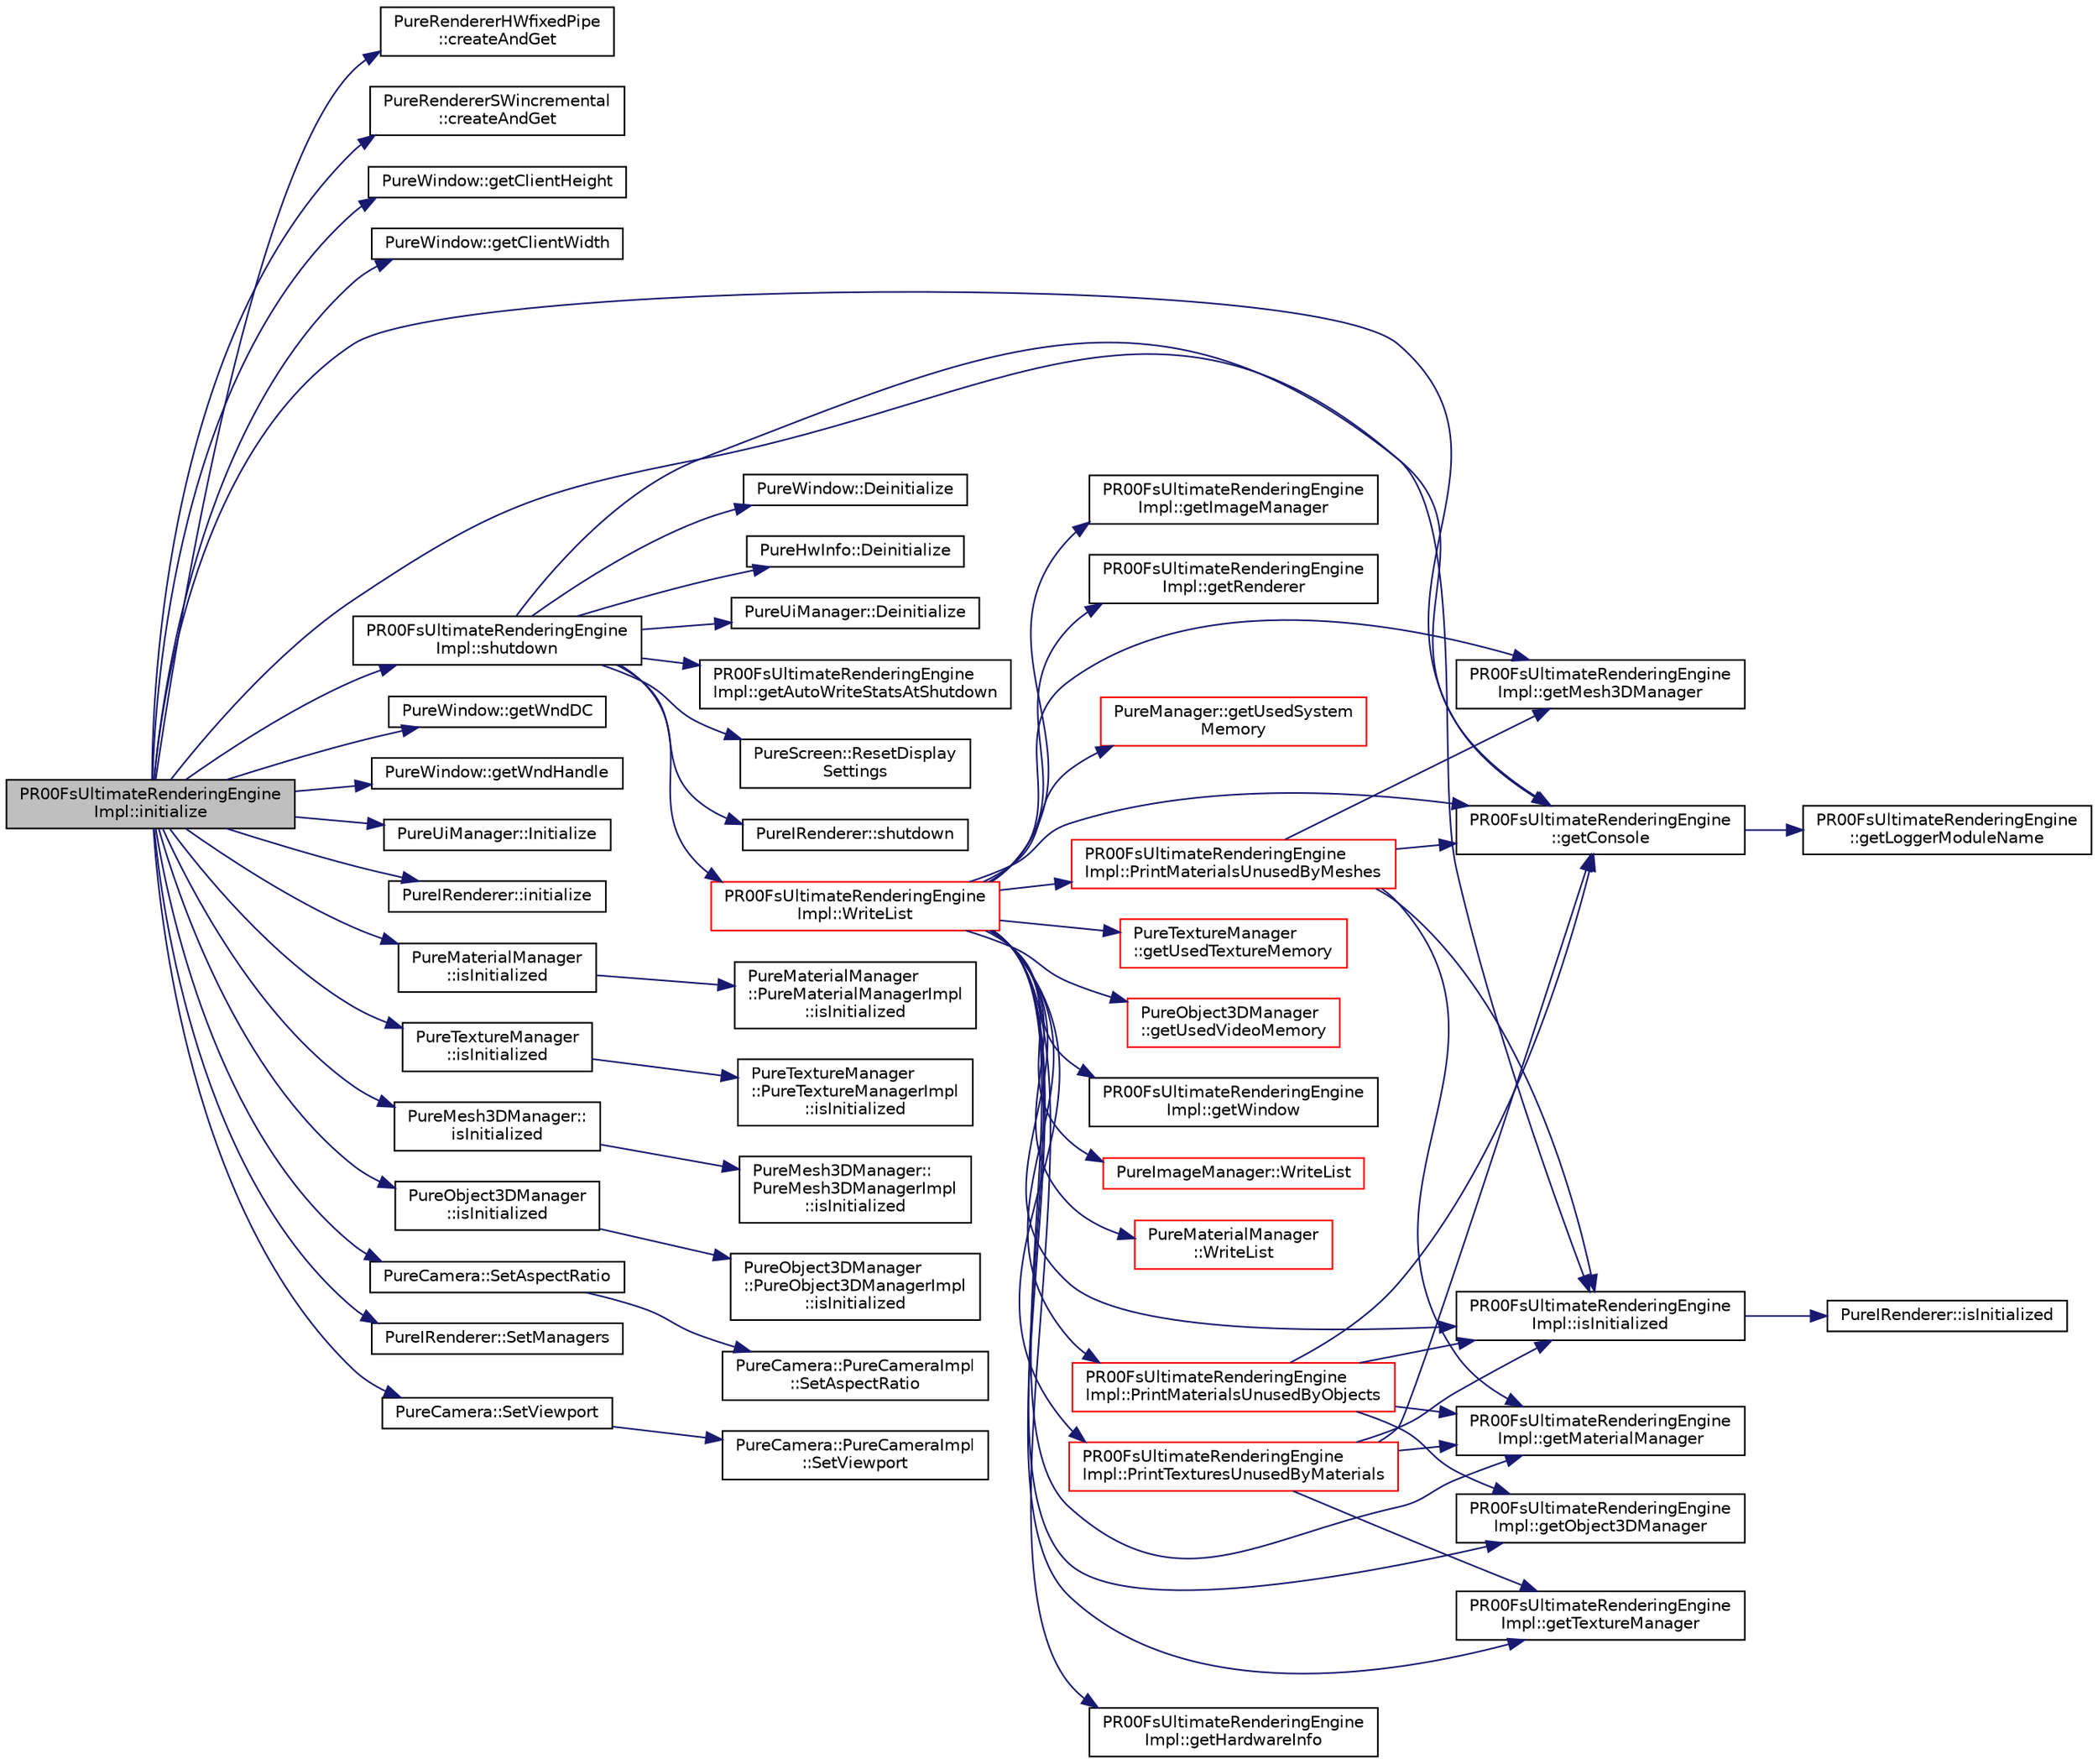 digraph "PR00FsUltimateRenderingEngineImpl::initialize"
{
 // LATEX_PDF_SIZE
  edge [fontname="Helvetica",fontsize="10",labelfontname="Helvetica",labelfontsize="10"];
  node [fontname="Helvetica",fontsize="10",shape=record];
  rankdir="LR";
  Node1 [label="PR00FsUltimateRenderingEngine\lImpl::initialize",height=0.2,width=0.4,color="black", fillcolor="grey75", style="filled", fontcolor="black",tooltip="Initializes the engine."];
  Node1 -> Node2 [color="midnightblue",fontsize="10",style="solid",fontname="Helvetica"];
  Node2 [label="PureRendererHWfixedPipe\l::createAndGet",height=0.2,width=0.4,color="black", fillcolor="white", style="filled",URL="$class_pure_renderer_h_wfixed_pipe.html#a86ddb7565408057d44ebb7e72ac2dd10",tooltip="Creates and gets the singleton implementation instance."];
  Node1 -> Node3 [color="midnightblue",fontsize="10",style="solid",fontname="Helvetica"];
  Node3 [label="PureRendererSWincremental\l::createAndGet",height=0.2,width=0.4,color="black", fillcolor="white", style="filled",URL="$class_pure_renderer_s_wincremental.html#a73f104b4d9a6820b4c702ac4c1bc7da9",tooltip="Creates and gets the singleton implementation instance."];
  Node1 -> Node4 [color="midnightblue",fontsize="10",style="solid",fontname="Helvetica"];
  Node4 [label="PureWindow::getClientHeight",height=0.2,width=0.4,color="black", fillcolor="white", style="filled",URL="$class_pure_window.html#ac45c4ecfcf2411975b265a8f1ebc0e74",tooltip="Gets window client height."];
  Node1 -> Node5 [color="midnightblue",fontsize="10",style="solid",fontname="Helvetica"];
  Node5 [label="PureWindow::getClientWidth",height=0.2,width=0.4,color="black", fillcolor="white", style="filled",URL="$class_pure_window.html#a17a6bb6929ca4bb00c1d7345c279833e",tooltip="Gets window client width."];
  Node1 -> Node6 [color="midnightblue",fontsize="10",style="solid",fontname="Helvetica"];
  Node6 [label="PR00FsUltimateRenderingEngine\l::getConsole",height=0.2,width=0.4,color="black", fillcolor="white", style="filled",URL="$class_p_r00_fs_ultimate_rendering_engine.html#a5bcf1d9cc74a732a647fa4138f74f476",tooltip="Returns access to console preset with logger module name as this class."];
  Node6 -> Node7 [color="midnightblue",fontsize="10",style="solid",fontname="Helvetica"];
  Node7 [label="PR00FsUltimateRenderingEngine\l::getLoggerModuleName",height=0.2,width=0.4,color="black", fillcolor="white", style="filled",URL="$class_p_r00_fs_ultimate_rendering_engine.html#a95bc1e80a8e0a3fbdc0d0b57cd7197a6",tooltip="Returns the logger module name of this class."];
  Node1 -> Node8 [color="midnightblue",fontsize="10",style="solid",fontname="Helvetica"];
  Node8 [label="PureWindow::getWndDC",height=0.2,width=0.4,color="black", fillcolor="white", style="filled",URL="$class_pure_window.html#a1500b7409a36e5f1ecc695c34e09d7df",tooltip="Gets window Device Context."];
  Node1 -> Node9 [color="midnightblue",fontsize="10",style="solid",fontname="Helvetica"];
  Node9 [label="PureWindow::getWndHandle",height=0.2,width=0.4,color="black", fillcolor="white", style="filled",URL="$class_pure_window.html#a000a92c761c0c626cbf94bec21bcd5f6",tooltip="Gets window handle."];
  Node1 -> Node10 [color="midnightblue",fontsize="10",style="solid",fontname="Helvetica"];
  Node10 [label="PureUiManager::Initialize",height=0.2,width=0.4,color="black", fillcolor="white", style="filled",URL="$class_pure_ui_manager.html#a16efb1cd96f0dc5f434d0b0399942a06",tooltip="Sets members to real values within the singleton instance."];
  Node1 -> Node11 [color="midnightblue",fontsize="10",style="solid",fontname="Helvetica"];
  Node11 [label="PureIRenderer::initialize",height=0.2,width=0.4,color="black", fillcolor="white", style="filled",URL="$class_pure_i_renderer.html#a05693b42f303a20496b67cf384fbddce",tooltip="Initializes the renderer."];
  Node1 -> Node12 [color="midnightblue",fontsize="10",style="solid",fontname="Helvetica"];
  Node12 [label="PureMaterialManager\l::isInitialized",height=0.2,width=0.4,color="black", fillcolor="white", style="filled",URL="$class_pure_material_manager.html#a35295b422932bd49b3a9bb70983b918e",tooltip="Tells whether the object is correctly initialized or not."];
  Node12 -> Node13 [color="midnightblue",fontsize="10",style="solid",fontname="Helvetica"];
  Node13 [label="PureMaterialManager\l::PureMaterialManagerImpl\l::isInitialized",height=0.2,width=0.4,color="black", fillcolor="white", style="filled",URL="$class_pure_material_manager_1_1_pure_material_manager_impl.html#a85a8aa22844fc806a718455e4c37b65e",tooltip=" "];
  Node1 -> Node14 [color="midnightblue",fontsize="10",style="solid",fontname="Helvetica"];
  Node14 [label="PureTextureManager\l::isInitialized",height=0.2,width=0.4,color="black", fillcolor="white", style="filled",URL="$class_pure_texture_manager.html#ad7f1b846ed45e8b8f89197c807778d05",tooltip="Tells whether the object is correctly initialized or not."];
  Node14 -> Node15 [color="midnightblue",fontsize="10",style="solid",fontname="Helvetica"];
  Node15 [label="PureTextureManager\l::PureTextureManagerImpl\l::isInitialized",height=0.2,width=0.4,color="black", fillcolor="white", style="filled",URL="$class_pure_texture_manager_1_1_pure_texture_manager_impl.html#a9aec3fc2a58e82b03d3e0d79eaacc8be",tooltip=" "];
  Node1 -> Node16 [color="midnightblue",fontsize="10",style="solid",fontname="Helvetica"];
  Node16 [label="PureMesh3DManager::\lisInitialized",height=0.2,width=0.4,color="black", fillcolor="white", style="filled",URL="$class_pure_mesh3_d_manager.html#a82227b66213144b3892ab5bea6242d00",tooltip="Tells whether the object is correctly initialized or not."];
  Node16 -> Node17 [color="midnightblue",fontsize="10",style="solid",fontname="Helvetica"];
  Node17 [label="PureMesh3DManager::\lPureMesh3DManagerImpl\l::isInitialized",height=0.2,width=0.4,color="black", fillcolor="white", style="filled",URL="$class_pure_mesh3_d_manager_1_1_pure_mesh3_d_manager_impl.html#a3d70978c68d1a0c3b95feae7b6f381ae",tooltip=" "];
  Node1 -> Node18 [color="midnightblue",fontsize="10",style="solid",fontname="Helvetica"];
  Node18 [label="PureObject3DManager\l::isInitialized",height=0.2,width=0.4,color="black", fillcolor="white", style="filled",URL="$class_pure_object3_d_manager.html#a8b3e0a385c1c047f521492779dd9d948",tooltip="Tells whether the manager is correctly initialized or not."];
  Node18 -> Node19 [color="midnightblue",fontsize="10",style="solid",fontname="Helvetica"];
  Node19 [label="PureObject3DManager\l::PureObject3DManagerImpl\l::isInitialized",height=0.2,width=0.4,color="black", fillcolor="white", style="filled",URL="$class_pure_object3_d_manager_1_1_pure_object3_d_manager_impl.html#a4740f60d9892ee3709c6df6b854f7a18",tooltip=" "];
  Node1 -> Node20 [color="midnightblue",fontsize="10",style="solid",fontname="Helvetica"];
  Node20 [label="PR00FsUltimateRenderingEngine\lImpl::isInitialized",height=0.2,width=0.4,color="black", fillcolor="white", style="filled",URL="$class_p_r00_fs_ultimate_rendering_engine_impl.html#aee0addbb450f00c2dc8c57530cac7b8c",tooltip="Gets the state of the engine."];
  Node20 -> Node21 [color="midnightblue",fontsize="10",style="solid",fontname="Helvetica"];
  Node21 [label="PureIRenderer::isInitialized",height=0.2,width=0.4,color="black", fillcolor="white", style="filled",URL="$class_pure_i_renderer.html#ad241be1a3da0de7abb0655f5aa39e21f",tooltip="Gets the state of the renderer."];
  Node1 -> Node22 [color="midnightblue",fontsize="10",style="solid",fontname="Helvetica"];
  Node22 [label="PureCamera::SetAspectRatio",height=0.2,width=0.4,color="black", fillcolor="white", style="filled",URL="$class_pure_camera.html#a283987ed71affb9135a093541e61c00b",tooltip="Sets the camera's aspect ratio (usually viewport width / height)."];
  Node22 -> Node23 [color="midnightblue",fontsize="10",style="solid",fontname="Helvetica"];
  Node23 [label="PureCamera::PureCameraImpl\l::SetAspectRatio",height=0.2,width=0.4,color="black", fillcolor="white", style="filled",URL="$class_pure_camera_1_1_pure_camera_impl.html#a7fda80e7e0edaf8533d6f764bee8b31c",tooltip=" "];
  Node1 -> Node24 [color="midnightblue",fontsize="10",style="solid",fontname="Helvetica"];
  Node24 [label="PureIRenderer::SetManagers",height=0.2,width=0.4,color="black", fillcolor="white", style="filled",URL="$class_pure_i_renderer.html#a0542732179a061a0c975e5ecb971c912",tooltip="This should be called after initialization, prior to first call to RenderScene()."];
  Node1 -> Node25 [color="midnightblue",fontsize="10",style="solid",fontname="Helvetica"];
  Node25 [label="PureCamera::SetViewport",height=0.2,width=0.4,color="black", fillcolor="white", style="filled",URL="$class_pure_camera.html#a8aa2a4ed2a95b89493a457267adf142d",tooltip="Sets viewport position and size."];
  Node25 -> Node26 [color="midnightblue",fontsize="10",style="solid",fontname="Helvetica"];
  Node26 [label="PureCamera::PureCameraImpl\l::SetViewport",height=0.2,width=0.4,color="black", fillcolor="white", style="filled",URL="$class_pure_camera_1_1_pure_camera_impl.html#a68577ac653d5d208e8661b2a10b55625",tooltip=" "];
  Node1 -> Node27 [color="midnightblue",fontsize="10",style="solid",fontname="Helvetica"];
  Node27 [label="PR00FsUltimateRenderingEngine\lImpl::shutdown",height=0.2,width=0.4,color="black", fillcolor="white", style="filled",URL="$class_p_r00_fs_ultimate_rendering_engine_impl.html#a8fcc5a3bccf30769a1a312f903d4a321",tooltip="This stops the engine."];
  Node27 -> Node28 [color="midnightblue",fontsize="10",style="solid",fontname="Helvetica"];
  Node28 [label="PureWindow::Deinitialize",height=0.2,width=0.4,color="black", fillcolor="white", style="filled",URL="$class_pure_window.html#a7d8914f933169c9053561f72fcb219b5",tooltip="This deletes the window, then initialize() can be called again later."];
  Node27 -> Node29 [color="midnightblue",fontsize="10",style="solid",fontname="Helvetica"];
  Node29 [label="PureHwInfo::Deinitialize",height=0.2,width=0.4,color="black", fillcolor="white", style="filled",URL="$class_pure_hw_info.html#ae804908d8165b712ceb48d58598d0f96",tooltip="Deinitializes the singleton instance."];
  Node27 -> Node30 [color="midnightblue",fontsize="10",style="solid",fontname="Helvetica"];
  Node30 [label="PureUiManager::Deinitialize",height=0.2,width=0.4,color="black", fillcolor="white", style="filled",URL="$class_pure_ui_manager.html#a5d179749ae2c7578bddd4fcb9a308742",tooltip="This deletes all UI elements and allocated resources, Initialize() can be called again later."];
  Node27 -> Node31 [color="midnightblue",fontsize="10",style="solid",fontname="Helvetica"];
  Node31 [label="PR00FsUltimateRenderingEngine\lImpl::getAutoWriteStatsAtShutdown",height=0.2,width=0.4,color="black", fillcolor="white", style="filled",URL="$class_p_r00_fs_ultimate_rendering_engine_impl.html#a9cf79fd87de0679d654d196c77f1b2b1",tooltip="Checks if invoke of WriteList() would happen at the beginning of shutdown()."];
  Node27 -> Node6 [color="midnightblue",fontsize="10",style="solid",fontname="Helvetica"];
  Node27 -> Node32 [color="midnightblue",fontsize="10",style="solid",fontname="Helvetica"];
  Node32 [label="PureScreen::ResetDisplay\lSettings",height=0.2,width=0.4,color="black", fillcolor="white", style="filled",URL="$class_pure_screen.html#a23c2e1349518c27ae174f32fd539b024",tooltip="Resets the original display settings."];
  Node27 -> Node33 [color="midnightblue",fontsize="10",style="solid",fontname="Helvetica"];
  Node33 [label="PureIRenderer::shutdown",height=0.2,width=0.4,color="black", fillcolor="white", style="filled",URL="$class_pure_i_renderer.html#aa3cf349f04d0336a30c5d7a8b90fb0b5",tooltip="This stops the renderer."];
  Node27 -> Node34 [color="midnightblue",fontsize="10",style="solid",fontname="Helvetica"];
  Node34 [label="PR00FsUltimateRenderingEngine\lImpl::WriteList",height=0.2,width=0.4,color="red", fillcolor="white", style="filled",URL="$class_p_r00_fs_ultimate_rendering_engine_impl.html#a8b8d42c3a58e4292056073da53596824",tooltip="Invoke WriteList() of all children instances."];
  Node34 -> Node6 [color="midnightblue",fontsize="10",style="solid",fontname="Helvetica"];
  Node34 -> Node35 [color="midnightblue",fontsize="10",style="solid",fontname="Helvetica"];
  Node35 [label="PR00FsUltimateRenderingEngine\lImpl::getHardwareInfo",height=0.2,width=0.4,color="black", fillcolor="white", style="filled",URL="$class_p_r00_fs_ultimate_rendering_engine_impl.html#a0687de26bbab56b909d7a44f85074ee3",tooltip="Get access to hardware information."];
  Node34 -> Node36 [color="midnightblue",fontsize="10",style="solid",fontname="Helvetica"];
  Node36 [label="PR00FsUltimateRenderingEngine\lImpl::getImageManager",height=0.2,width=0.4,color="black", fillcolor="white", style="filled",URL="$class_p_r00_fs_ultimate_rendering_engine_impl.html#a3b3506ee1874925e3e9f88be686e1e8b",tooltip="Get access to image handler functions."];
  Node34 -> Node37 [color="midnightblue",fontsize="10",style="solid",fontname="Helvetica"];
  Node37 [label="PR00FsUltimateRenderingEngine\lImpl::getMaterialManager",height=0.2,width=0.4,color="black", fillcolor="white", style="filled",URL="$class_p_r00_fs_ultimate_rendering_engine_impl.html#a505a8e844b86a454aee09979647e00db",tooltip="Get access to material handler functions."];
  Node34 -> Node38 [color="midnightblue",fontsize="10",style="solid",fontname="Helvetica"];
  Node38 [label="PR00FsUltimateRenderingEngine\lImpl::getMesh3DManager",height=0.2,width=0.4,color="black", fillcolor="white", style="filled",URL="$class_p_r00_fs_ultimate_rendering_engine_impl.html#a5e000c1965e2d401186a0df6fa9e5413",tooltip="Get access to Mesh3D handler functions."];
  Node34 -> Node39 [color="midnightblue",fontsize="10",style="solid",fontname="Helvetica"];
  Node39 [label="PR00FsUltimateRenderingEngine\lImpl::getObject3DManager",height=0.2,width=0.4,color="black", fillcolor="white", style="filled",URL="$class_p_r00_fs_ultimate_rendering_engine_impl.html#ae2fbde96c3793f18116b5e77a345a9a8",tooltip="Get access to Object3D handler functions."];
  Node34 -> Node40 [color="midnightblue",fontsize="10",style="solid",fontname="Helvetica"];
  Node40 [label="PR00FsUltimateRenderingEngine\lImpl::getRenderer",height=0.2,width=0.4,color="black", fillcolor="white", style="filled",URL="$class_p_r00_fs_ultimate_rendering_engine_impl.html#ada925ee7409e3382531456039127dd73",tooltip="Get access to the selected renderer."];
  Node34 -> Node41 [color="midnightblue",fontsize="10",style="solid",fontname="Helvetica"];
  Node41 [label="PR00FsUltimateRenderingEngine\lImpl::getTextureManager",height=0.2,width=0.4,color="black", fillcolor="white", style="filled",URL="$class_p_r00_fs_ultimate_rendering_engine_impl.html#abd818112cc75ceff172d4a503a51bd68",tooltip="Get access to texture handler functions."];
  Node34 -> Node42 [color="midnightblue",fontsize="10",style="solid",fontname="Helvetica"];
  Node42 [label="PureManager::getUsedSystem\lMemory",height=0.2,width=0.4,color="red", fillcolor="white", style="filled",URL="$class_pure_manager.html#a5dab602841941076717e001ec875b5a0",tooltip="Gets the amount of allocated system memory for all manageds owner by this manager."];
  Node34 -> Node44 [color="midnightblue",fontsize="10",style="solid",fontname="Helvetica"];
  Node44 [label="PureTextureManager\l::getUsedTextureMemory",height=0.2,width=0.4,color="red", fillcolor="white", style="filled",URL="$class_pure_texture_manager.html#a60abc93f3d9915ca740ad1246ad38804",tooltip="Gets the total amount of allocated VRAM by all of the textures."];
  Node34 -> Node48 [color="midnightblue",fontsize="10",style="solid",fontname="Helvetica"];
  Node48 [label="PureObject3DManager\l::getUsedVideoMemory",height=0.2,width=0.4,color="red", fillcolor="white", style="filled",URL="$class_pure_object3_d_manager.html#afa55c3c5b2eeaf37d9f8f9e730a0fe0d",tooltip="Gets the amount of allocated video memory for all objects owner by this manager."];
  Node34 -> Node77 [color="midnightblue",fontsize="10",style="solid",fontname="Helvetica"];
  Node77 [label="PR00FsUltimateRenderingEngine\lImpl::getWindow",height=0.2,width=0.4,color="black", fillcolor="white", style="filled",URL="$class_p_r00_fs_ultimate_rendering_engine_impl.html#a8af9cb960ec65b379864b2d702d63374",tooltip="Get access to window manipulation functions."];
  Node34 -> Node20 [color="midnightblue",fontsize="10",style="solid",fontname="Helvetica"];
  Node34 -> Node78 [color="midnightblue",fontsize="10",style="solid",fontname="Helvetica"];
  Node78 [label="PR00FsUltimateRenderingEngine\lImpl::PrintMaterialsUnusedByMeshes",height=0.2,width=0.4,color="red", fillcolor="white", style="filled",URL="$class_p_r00_fs_ultimate_rendering_engine_impl.html#a6e4e023a40fb60ca8bef4ec98b2bcd0e",tooltip=" "];
  Node78 -> Node6 [color="midnightblue",fontsize="10",style="solid",fontname="Helvetica"];
  Node78 -> Node37 [color="midnightblue",fontsize="10",style="solid",fontname="Helvetica"];
  Node78 -> Node38 [color="midnightblue",fontsize="10",style="solid",fontname="Helvetica"];
  Node78 -> Node20 [color="midnightblue",fontsize="10",style="solid",fontname="Helvetica"];
  Node34 -> Node82 [color="midnightblue",fontsize="10",style="solid",fontname="Helvetica"];
  Node82 [label="PR00FsUltimateRenderingEngine\lImpl::PrintMaterialsUnusedByObjects",height=0.2,width=0.4,color="red", fillcolor="white", style="filled",URL="$class_p_r00_fs_ultimate_rendering_engine_impl.html#ab6c2dd2ede50c009d895068d418a9644",tooltip=" "];
  Node82 -> Node6 [color="midnightblue",fontsize="10",style="solid",fontname="Helvetica"];
  Node82 -> Node37 [color="midnightblue",fontsize="10",style="solid",fontname="Helvetica"];
  Node82 -> Node39 [color="midnightblue",fontsize="10",style="solid",fontname="Helvetica"];
  Node82 -> Node20 [color="midnightblue",fontsize="10",style="solid",fontname="Helvetica"];
  Node34 -> Node84 [color="midnightblue",fontsize="10",style="solid",fontname="Helvetica"];
  Node84 [label="PR00FsUltimateRenderingEngine\lImpl::PrintTexturesUnusedByMaterials",height=0.2,width=0.4,color="red", fillcolor="white", style="filled",URL="$class_p_r00_fs_ultimate_rendering_engine_impl.html#a7f1a98336ad92fd42622b1d3c87bf471",tooltip=" "];
  Node84 -> Node6 [color="midnightblue",fontsize="10",style="solid",fontname="Helvetica"];
  Node84 -> Node37 [color="midnightblue",fontsize="10",style="solid",fontname="Helvetica"];
  Node84 -> Node41 [color="midnightblue",fontsize="10",style="solid",fontname="Helvetica"];
  Node84 -> Node20 [color="midnightblue",fontsize="10",style="solid",fontname="Helvetica"];
  Node34 -> Node93 [color="midnightblue",fontsize="10",style="solid",fontname="Helvetica"];
  Node93 [label="PureImageManager::WriteList",height=0.2,width=0.4,color="red", fillcolor="white", style="filled",URL="$class_pure_image_manager.html#a8594ea8667884fe4b91e07f6f0e0a3ea",tooltip="From PureFiledManager, adding logging image size data."];
  Node34 -> Node104 [color="midnightblue",fontsize="10",style="solid",fontname="Helvetica"];
  Node104 [label="PureMaterialManager\l::WriteList",height=0.2,width=0.4,color="red", fillcolor="white", style="filled",URL="$class_pure_material_manager.html#a95b55f03695346aa18125f7b031683bb",tooltip="From PureFiledManager, adding logging material data."];
}
